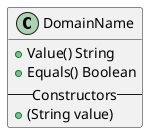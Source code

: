 @startuml

class DomainName {
+ Value() String
+ Equals() Boolean
-- Constructors --
+ (String value)
}

@enduml